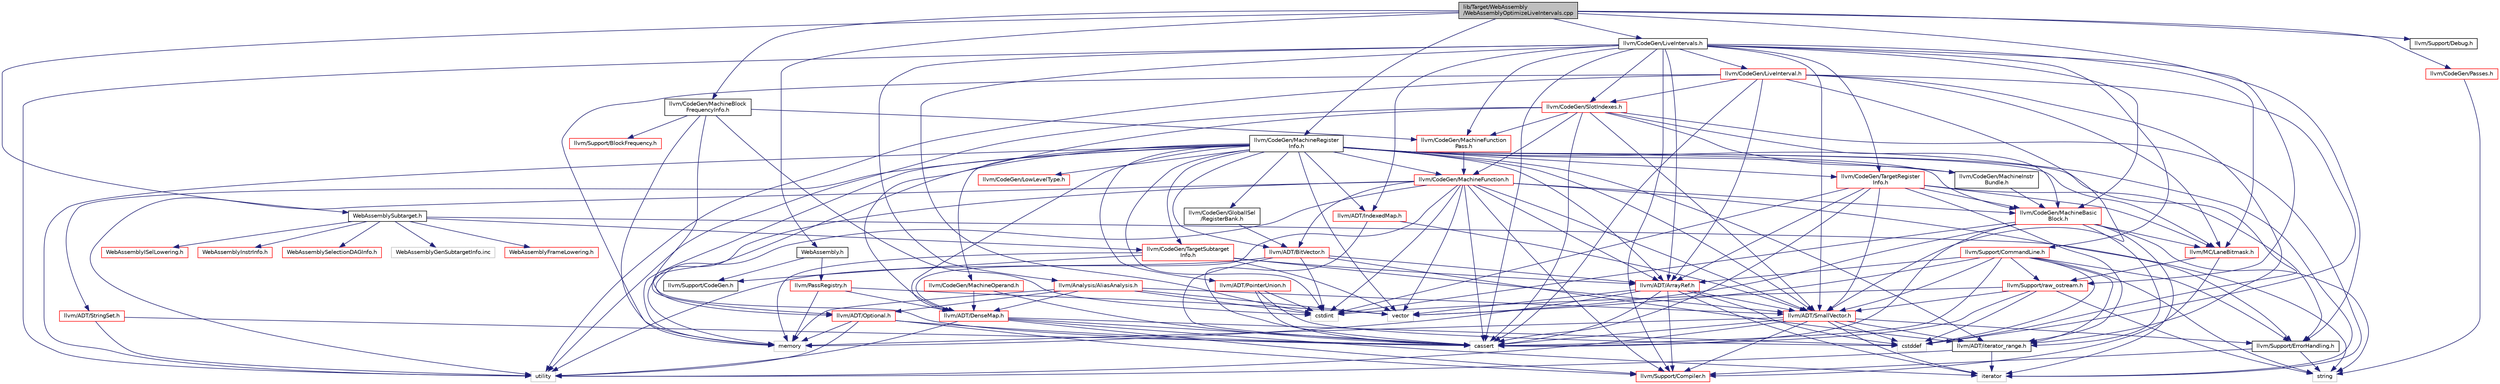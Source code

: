 digraph "lib/Target/WebAssembly/WebAssemblyOptimizeLiveIntervals.cpp"
{
 // LATEX_PDF_SIZE
  bgcolor="transparent";
  edge [fontname="Helvetica",fontsize="10",labelfontname="Helvetica",labelfontsize="10"];
  node [fontname="Helvetica",fontsize="10",shape="box"];
  Node1 [label="lib/Target/WebAssembly\l/WebAssemblyOptimizeLiveIntervals.cpp",height=0.2,width=0.4,color="black", fillcolor="grey75", style="filled", fontcolor="black",tooltip="Optimize LiveIntervals for use in a post-RA context."];
  Node1 -> Node2 [color="midnightblue",fontsize="10",style="solid",fontname="Helvetica"];
  Node2 [label="WebAssembly.h",height=0.2,width=0.4,color="black",URL="$WebAssembly_8h.html",tooltip="This file contains the entry points for global functions defined in the LLVM WebAssembly back-end."];
  Node2 -> Node3 [color="midnightblue",fontsize="10",style="solid",fontname="Helvetica"];
  Node3 [label="llvm/PassRegistry.h",height=0.2,width=0.4,color="red",URL="$PassRegistry_8h.html",tooltip=" "];
  Node3 -> Node4 [color="midnightblue",fontsize="10",style="solid",fontname="Helvetica"];
  Node4 [label="llvm/ADT/DenseMap.h",height=0.2,width=0.4,color="red",URL="$DenseMap_8h.html",tooltip=" "];
  Node4 -> Node20 [color="midnightblue",fontsize="10",style="solid",fontname="Helvetica"];
  Node20 [label="llvm/Support/Compiler.h",height=0.2,width=0.4,color="red",URL="$Compiler_8h.html",tooltip=" "];
  Node4 -> Node27 [color="midnightblue",fontsize="10",style="solid",fontname="Helvetica"];
  Node27 [label="cassert",height=0.2,width=0.4,color="grey75",tooltip=" "];
  Node4 -> Node33 [color="midnightblue",fontsize="10",style="solid",fontname="Helvetica"];
  Node33 [label="cstddef",height=0.2,width=0.4,color="grey75",tooltip=" "];
  Node4 -> Node31 [color="midnightblue",fontsize="10",style="solid",fontname="Helvetica"];
  Node31 [label="iterator",height=0.2,width=0.4,color="grey75",tooltip=" "];
  Node4 -> Node26 [color="midnightblue",fontsize="10",style="solid",fontname="Helvetica"];
  Node26 [label="utility",height=0.2,width=0.4,color="grey75",tooltip=" "];
  Node3 -> Node28 [color="midnightblue",fontsize="10",style="solid",fontname="Helvetica"];
  Node28 [label="memory",height=0.2,width=0.4,color="grey75",tooltip=" "];
  Node3 -> Node55 [color="midnightblue",fontsize="10",style="solid",fontname="Helvetica"];
  Node55 [label="vector",height=0.2,width=0.4,color="grey75",tooltip=" "];
  Node2 -> Node66 [color="midnightblue",fontsize="10",style="solid",fontname="Helvetica"];
  Node66 [label="llvm/Support/CodeGen.h",height=0.2,width=0.4,color="black",URL="$CodeGen_8h.html",tooltip=" "];
  Node1 -> Node67 [color="midnightblue",fontsize="10",style="solid",fontname="Helvetica"];
  Node67 [label="WebAssemblySubtarget.h",height=0.2,width=0.4,color="black",URL="$WebAssemblySubtarget_8h.html",tooltip="This file declares the WebAssembly-specific subclass of TargetSubtarget."];
  Node67 -> Node68 [color="midnightblue",fontsize="10",style="solid",fontname="Helvetica"];
  Node68 [label="WebAssemblyFrameLowering.h",height=0.2,width=0.4,color="red",URL="$WebAssemblyFrameLowering_8h.html",tooltip="This class implements WebAssembly-specific bits of TargetFrameLowering class."];
  Node67 -> Node197 [color="midnightblue",fontsize="10",style="solid",fontname="Helvetica"];
  Node197 [label="WebAssemblyISelLowering.h",height=0.2,width=0.4,color="red",URL="$WebAssemblyISelLowering_8h.html",tooltip="This file defines the interfaces that WebAssembly uses to lower LLVM code into a selection DAG."];
  Node67 -> Node232 [color="midnightblue",fontsize="10",style="solid",fontname="Helvetica"];
  Node232 [label="WebAssemblyInstrInfo.h",height=0.2,width=0.4,color="red",URL="$WebAssemblyInstrInfo_8h.html",tooltip="This file contains the WebAssembly implementation of the TargetInstrInfo class."];
  Node67 -> Node261 [color="midnightblue",fontsize="10",style="solid",fontname="Helvetica"];
  Node261 [label="WebAssemblySelectionDAGInfo.h",height=0.2,width=0.4,color="red",URL="$WebAssemblySelectionDAGInfo_8h.html",tooltip="This file defines the WebAssembly subclass for SelectionDAGTargetInfo."];
  Node67 -> Node242 [color="midnightblue",fontsize="10",style="solid",fontname="Helvetica"];
  Node242 [label="llvm/CodeGen/TargetSubtarget\lInfo.h",height=0.2,width=0.4,color="red",URL="$TargetSubtargetInfo_8h.html",tooltip=" "];
  Node242 -> Node6 [color="midnightblue",fontsize="10",style="solid",fontname="Helvetica"];
  Node6 [label="llvm/ADT/ArrayRef.h",height=0.2,width=0.4,color="red",URL="$ArrayRef_8h.html",tooltip=" "];
  Node6 -> Node29 [color="midnightblue",fontsize="10",style="solid",fontname="Helvetica"];
  Node29 [label="llvm/ADT/SmallVector.h",height=0.2,width=0.4,color="red",URL="$SmallVector_8h.html",tooltip=" "];
  Node29 -> Node30 [color="midnightblue",fontsize="10",style="solid",fontname="Helvetica"];
  Node30 [label="llvm/ADT/iterator_range.h",height=0.2,width=0.4,color="black",URL="$iterator__range_8h.html",tooltip="This provides a very simple, boring adaptor for a begin and end iterator into a range type."];
  Node30 -> Node31 [color="midnightblue",fontsize="10",style="solid",fontname="Helvetica"];
  Node30 -> Node26 [color="midnightblue",fontsize="10",style="solid",fontname="Helvetica"];
  Node29 -> Node20 [color="midnightblue",fontsize="10",style="solid",fontname="Helvetica"];
  Node29 -> Node41 [color="midnightblue",fontsize="10",style="solid",fontname="Helvetica"];
  Node41 [label="llvm/Support/ErrorHandling.h",height=0.2,width=0.4,color="black",URL="$llvm_2Support_2ErrorHandling_8h.html",tooltip=" "];
  Node41 -> Node20 [color="midnightblue",fontsize="10",style="solid",fontname="Helvetica"];
  Node41 -> Node42 [color="midnightblue",fontsize="10",style="solid",fontname="Helvetica"];
  Node42 [label="string",height=0.2,width=0.4,color="grey75",tooltip=" "];
  Node29 -> Node27 [color="midnightblue",fontsize="10",style="solid",fontname="Helvetica"];
  Node29 -> Node33 [color="midnightblue",fontsize="10",style="solid",fontname="Helvetica"];
  Node29 -> Node31 [color="midnightblue",fontsize="10",style="solid",fontname="Helvetica"];
  Node29 -> Node28 [color="midnightblue",fontsize="10",style="solid",fontname="Helvetica"];
  Node29 -> Node26 [color="midnightblue",fontsize="10",style="solid",fontname="Helvetica"];
  Node6 -> Node20 [color="midnightblue",fontsize="10",style="solid",fontname="Helvetica"];
  Node6 -> Node27 [color="midnightblue",fontsize="10",style="solid",fontname="Helvetica"];
  Node6 -> Node33 [color="midnightblue",fontsize="10",style="solid",fontname="Helvetica"];
  Node6 -> Node31 [color="midnightblue",fontsize="10",style="solid",fontname="Helvetica"];
  Node6 -> Node28 [color="midnightblue",fontsize="10",style="solid",fontname="Helvetica"];
  Node6 -> Node55 [color="midnightblue",fontsize="10",style="solid",fontname="Helvetica"];
  Node242 -> Node29 [color="midnightblue",fontsize="10",style="solid",fontname="Helvetica"];
  Node242 -> Node66 [color="midnightblue",fontsize="10",style="solid",fontname="Helvetica"];
  Node242 -> Node28 [color="midnightblue",fontsize="10",style="solid",fontname="Helvetica"];
  Node242 -> Node55 [color="midnightblue",fontsize="10",style="solid",fontname="Helvetica"];
  Node67 -> Node42 [color="midnightblue",fontsize="10",style="solid",fontname="Helvetica"];
  Node67 -> Node263 [color="midnightblue",fontsize="10",style="solid",fontname="Helvetica"];
  Node263 [label="WebAssemblyGenSubtargetInfo.inc",height=0.2,width=0.4,color="grey75",tooltip=" "];
  Node1 -> Node264 [color="midnightblue",fontsize="10",style="solid",fontname="Helvetica"];
  Node264 [label="llvm/CodeGen/LiveIntervals.h",height=0.2,width=0.4,color="black",URL="$LiveIntervals_8h.html",tooltip=" "];
  Node264 -> Node6 [color="midnightblue",fontsize="10",style="solid",fontname="Helvetica"];
  Node264 -> Node215 [color="midnightblue",fontsize="10",style="solid",fontname="Helvetica"];
  Node215 [label="llvm/ADT/IndexedMap.h",height=0.2,width=0.4,color="red",URL="$IndexedMap_8h.html",tooltip=" "];
  Node215 -> Node29 [color="midnightblue",fontsize="10",style="solid",fontname="Helvetica"];
  Node215 -> Node27 [color="midnightblue",fontsize="10",style="solid",fontname="Helvetica"];
  Node264 -> Node29 [color="midnightblue",fontsize="10",style="solid",fontname="Helvetica"];
  Node264 -> Node83 [color="midnightblue",fontsize="10",style="solid",fontname="Helvetica"];
  Node83 [label="llvm/Analysis/AliasAnalysis.h",height=0.2,width=0.4,color="red",URL="$AliasAnalysis_8h.html",tooltip=" "];
  Node83 -> Node4 [color="midnightblue",fontsize="10",style="solid",fontname="Helvetica"];
  Node83 -> Node18 [color="midnightblue",fontsize="10",style="solid",fontname="Helvetica"];
  Node18 [label="llvm/ADT/Optional.h",height=0.2,width=0.4,color="red",URL="$Optional_8h.html",tooltip=" "];
  Node18 -> Node20 [color="midnightblue",fontsize="10",style="solid",fontname="Helvetica"];
  Node18 -> Node27 [color="midnightblue",fontsize="10",style="solid",fontname="Helvetica"];
  Node18 -> Node28 [color="midnightblue",fontsize="10",style="solid",fontname="Helvetica"];
  Node18 -> Node26 [color="midnightblue",fontsize="10",style="solid",fontname="Helvetica"];
  Node83 -> Node29 [color="midnightblue",fontsize="10",style="solid",fontname="Helvetica"];
  Node83 -> Node47 [color="midnightblue",fontsize="10",style="solid",fontname="Helvetica"];
  Node47 [label="cstdint",height=0.2,width=0.4,color="grey75",tooltip=" "];
  Node83 -> Node28 [color="midnightblue",fontsize="10",style="solid",fontname="Helvetica"];
  Node83 -> Node55 [color="midnightblue",fontsize="10",style="solid",fontname="Helvetica"];
  Node264 -> Node265 [color="midnightblue",fontsize="10",style="solid",fontname="Helvetica"];
  Node265 [label="llvm/CodeGen/LiveInterval.h",height=0.2,width=0.4,color="red",URL="$LiveInterval_8h.html",tooltip=" "];
  Node265 -> Node6 [color="midnightblue",fontsize="10",style="solid",fontname="Helvetica"];
  Node265 -> Node29 [color="midnightblue",fontsize="10",style="solid",fontname="Helvetica"];
  Node265 -> Node30 [color="midnightblue",fontsize="10",style="solid",fontname="Helvetica"];
  Node265 -> Node267 [color="midnightblue",fontsize="10",style="solid",fontname="Helvetica"];
  Node267 [label="llvm/CodeGen/SlotIndexes.h",height=0.2,width=0.4,color="red",URL="$SlotIndexes_8h.html",tooltip=" "];
  Node267 -> Node4 [color="midnightblue",fontsize="10",style="solid",fontname="Helvetica"];
  Node267 -> Node29 [color="midnightblue",fontsize="10",style="solid",fontname="Helvetica"];
  Node267 -> Node70 [color="midnightblue",fontsize="10",style="solid",fontname="Helvetica"];
  Node70 [label="llvm/CodeGen/MachineBasic\lBlock.h",height=0.2,width=0.4,color="red",URL="$MachineBasicBlock_8h.html",tooltip=" "];
  Node70 -> Node30 [color="midnightblue",fontsize="10",style="solid",fontname="Helvetica"];
  Node70 -> Node183 [color="midnightblue",fontsize="10",style="solid",fontname="Helvetica"];
  Node183 [label="llvm/MC/LaneBitmask.h",height=0.2,width=0.4,color="red",URL="$LaneBitmask_8h.html",tooltip="A common definition of LaneBitmask for use in TableGen and CodeGen."];
  Node183 -> Node20 [color="midnightblue",fontsize="10",style="solid",fontname="Helvetica"];
  Node183 -> Node110 [color="midnightblue",fontsize="10",style="solid",fontname="Helvetica"];
  Node110 [label="llvm/Support/raw_ostream.h",height=0.2,width=0.4,color="red",URL="$raw__ostream_8h.html",tooltip=" "];
  Node110 -> Node29 [color="midnightblue",fontsize="10",style="solid",fontname="Helvetica"];
  Node110 -> Node27 [color="midnightblue",fontsize="10",style="solid",fontname="Helvetica"];
  Node110 -> Node33 [color="midnightblue",fontsize="10",style="solid",fontname="Helvetica"];
  Node110 -> Node47 [color="midnightblue",fontsize="10",style="solid",fontname="Helvetica"];
  Node110 -> Node42 [color="midnightblue",fontsize="10",style="solid",fontname="Helvetica"];
  Node70 -> Node27 [color="midnightblue",fontsize="10",style="solid",fontname="Helvetica"];
  Node70 -> Node47 [color="midnightblue",fontsize="10",style="solid",fontname="Helvetica"];
  Node70 -> Node31 [color="midnightblue",fontsize="10",style="solid",fontname="Helvetica"];
  Node70 -> Node42 [color="midnightblue",fontsize="10",style="solid",fontname="Helvetica"];
  Node70 -> Node55 [color="midnightblue",fontsize="10",style="solid",fontname="Helvetica"];
  Node267 -> Node218 [color="midnightblue",fontsize="10",style="solid",fontname="Helvetica"];
  Node218 [label="llvm/CodeGen/MachineFunction.h",height=0.2,width=0.4,color="red",URL="$MachineFunction_8h.html",tooltip=" "];
  Node218 -> Node6 [color="midnightblue",fontsize="10",style="solid",fontname="Helvetica"];
  Node218 -> Node214 [color="midnightblue",fontsize="10",style="solid",fontname="Helvetica"];
  Node214 [label="llvm/ADT/BitVector.h",height=0.2,width=0.4,color="red",URL="$BitVector_8h.html",tooltip=" "];
  Node214 -> Node6 [color="midnightblue",fontsize="10",style="solid",fontname="Helvetica"];
  Node214 -> Node30 [color="midnightblue",fontsize="10",style="solid",fontname="Helvetica"];
  Node214 -> Node27 [color="midnightblue",fontsize="10",style="solid",fontname="Helvetica"];
  Node214 -> Node47 [color="midnightblue",fontsize="10",style="solid",fontname="Helvetica"];
  Node214 -> Node26 [color="midnightblue",fontsize="10",style="solid",fontname="Helvetica"];
  Node218 -> Node4 [color="midnightblue",fontsize="10",style="solid",fontname="Helvetica"];
  Node218 -> Node18 [color="midnightblue",fontsize="10",style="solid",fontname="Helvetica"];
  Node218 -> Node29 [color="midnightblue",fontsize="10",style="solid",fontname="Helvetica"];
  Node218 -> Node70 [color="midnightblue",fontsize="10",style="solid",fontname="Helvetica"];
  Node218 -> Node20 [color="midnightblue",fontsize="10",style="solid",fontname="Helvetica"];
  Node218 -> Node41 [color="midnightblue",fontsize="10",style="solid",fontname="Helvetica"];
  Node218 -> Node27 [color="midnightblue",fontsize="10",style="solid",fontname="Helvetica"];
  Node218 -> Node47 [color="midnightblue",fontsize="10",style="solid",fontname="Helvetica"];
  Node218 -> Node28 [color="midnightblue",fontsize="10",style="solid",fontname="Helvetica"];
  Node218 -> Node26 [color="midnightblue",fontsize="10",style="solid",fontname="Helvetica"];
  Node218 -> Node55 [color="midnightblue",fontsize="10",style="solid",fontname="Helvetica"];
  Node267 -> Node254 [color="midnightblue",fontsize="10",style="solid",fontname="Helvetica"];
  Node254 [label="llvm/CodeGen/MachineFunction\lPass.h",height=0.2,width=0.4,color="red",URL="$MachineFunctionPass_8h.html",tooltip=" "];
  Node254 -> Node218 [color="midnightblue",fontsize="10",style="solid",fontname="Helvetica"];
  Node267 -> Node241 [color="midnightblue",fontsize="10",style="solid",fontname="Helvetica"];
  Node241 [label="llvm/CodeGen/MachineInstr\lBundle.h",height=0.2,width=0.4,color="black",URL="$MachineInstrBundle_8h.html",tooltip=" "];
  Node241 -> Node70 [color="midnightblue",fontsize="10",style="solid",fontname="Helvetica"];
  Node267 -> Node27 [color="midnightblue",fontsize="10",style="solid",fontname="Helvetica"];
  Node267 -> Node31 [color="midnightblue",fontsize="10",style="solid",fontname="Helvetica"];
  Node267 -> Node26 [color="midnightblue",fontsize="10",style="solid",fontname="Helvetica"];
  Node265 -> Node183 [color="midnightblue",fontsize="10",style="solid",fontname="Helvetica"];
  Node265 -> Node27 [color="midnightblue",fontsize="10",style="solid",fontname="Helvetica"];
  Node265 -> Node33 [color="midnightblue",fontsize="10",style="solid",fontname="Helvetica"];
  Node265 -> Node28 [color="midnightblue",fontsize="10",style="solid",fontname="Helvetica"];
  Node265 -> Node26 [color="midnightblue",fontsize="10",style="solid",fontname="Helvetica"];
  Node264 -> Node70 [color="midnightblue",fontsize="10",style="solid",fontname="Helvetica"];
  Node264 -> Node254 [color="midnightblue",fontsize="10",style="solid",fontname="Helvetica"];
  Node264 -> Node267 [color="midnightblue",fontsize="10",style="solid",fontname="Helvetica"];
  Node264 -> Node216 [color="midnightblue",fontsize="10",style="solid",fontname="Helvetica"];
  Node216 [label="llvm/CodeGen/TargetRegister\lInfo.h",height=0.2,width=0.4,color="red",URL="$TargetRegisterInfo_8h.html",tooltip=" "];
  Node216 -> Node6 [color="midnightblue",fontsize="10",style="solid",fontname="Helvetica"];
  Node216 -> Node29 [color="midnightblue",fontsize="10",style="solid",fontname="Helvetica"];
  Node216 -> Node30 [color="midnightblue",fontsize="10",style="solid",fontname="Helvetica"];
  Node216 -> Node70 [color="midnightblue",fontsize="10",style="solid",fontname="Helvetica"];
  Node216 -> Node183 [color="midnightblue",fontsize="10",style="solid",fontname="Helvetica"];
  Node216 -> Node41 [color="midnightblue",fontsize="10",style="solid",fontname="Helvetica"];
  Node216 -> Node27 [color="midnightblue",fontsize="10",style="solid",fontname="Helvetica"];
  Node216 -> Node47 [color="midnightblue",fontsize="10",style="solid",fontname="Helvetica"];
  Node264 -> Node183 [color="midnightblue",fontsize="10",style="solid",fontname="Helvetica"];
  Node264 -> Node106 [color="midnightblue",fontsize="10",style="solid",fontname="Helvetica"];
  Node106 [label="llvm/Support/CommandLine.h",height=0.2,width=0.4,color="red",URL="$CommandLine_8h.html",tooltip=" "];
  Node106 -> Node6 [color="midnightblue",fontsize="10",style="solid",fontname="Helvetica"];
  Node106 -> Node29 [color="midnightblue",fontsize="10",style="solid",fontname="Helvetica"];
  Node106 -> Node30 [color="midnightblue",fontsize="10",style="solid",fontname="Helvetica"];
  Node106 -> Node41 [color="midnightblue",fontsize="10",style="solid",fontname="Helvetica"];
  Node106 -> Node110 [color="midnightblue",fontsize="10",style="solid",fontname="Helvetica"];
  Node106 -> Node27 [color="midnightblue",fontsize="10",style="solid",fontname="Helvetica"];
  Node106 -> Node33 [color="midnightblue",fontsize="10",style="solid",fontname="Helvetica"];
  Node106 -> Node42 [color="midnightblue",fontsize="10",style="solid",fontname="Helvetica"];
  Node106 -> Node55 [color="midnightblue",fontsize="10",style="solid",fontname="Helvetica"];
  Node264 -> Node20 [color="midnightblue",fontsize="10",style="solid",fontname="Helvetica"];
  Node264 -> Node41 [color="midnightblue",fontsize="10",style="solid",fontname="Helvetica"];
  Node264 -> Node27 [color="midnightblue",fontsize="10",style="solid",fontname="Helvetica"];
  Node264 -> Node47 [color="midnightblue",fontsize="10",style="solid",fontname="Helvetica"];
  Node264 -> Node26 [color="midnightblue",fontsize="10",style="solid",fontname="Helvetica"];
  Node1 -> Node269 [color="midnightblue",fontsize="10",style="solid",fontname="Helvetica"];
  Node269 [label="llvm/CodeGen/MachineBlock\lFrequencyInfo.h",height=0.2,width=0.4,color="black",URL="$MachineBlockFrequencyInfo_8h.html",tooltip=" "];
  Node269 -> Node18 [color="midnightblue",fontsize="10",style="solid",fontname="Helvetica"];
  Node269 -> Node254 [color="midnightblue",fontsize="10",style="solid",fontname="Helvetica"];
  Node269 -> Node270 [color="midnightblue",fontsize="10",style="solid",fontname="Helvetica"];
  Node270 [label="llvm/Support/BlockFrequency.h",height=0.2,width=0.4,color="red",URL="$BlockFrequency_8h.html",tooltip=" "];
  Node269 -> Node47 [color="midnightblue",fontsize="10",style="solid",fontname="Helvetica"];
  Node269 -> Node28 [color="midnightblue",fontsize="10",style="solid",fontname="Helvetica"];
  Node1 -> Node237 [color="midnightblue",fontsize="10",style="solid",fontname="Helvetica"];
  Node237 [label="llvm/CodeGen/MachineRegister\lInfo.h",height=0.2,width=0.4,color="black",URL="$MachineRegisterInfo_8h.html",tooltip=" "];
  Node237 -> Node6 [color="midnightblue",fontsize="10",style="solid",fontname="Helvetica"];
  Node237 -> Node214 [color="midnightblue",fontsize="10",style="solid",fontname="Helvetica"];
  Node237 -> Node4 [color="midnightblue",fontsize="10",style="solid",fontname="Helvetica"];
  Node237 -> Node215 [color="midnightblue",fontsize="10",style="solid",fontname="Helvetica"];
  Node237 -> Node97 [color="midnightblue",fontsize="10",style="solid",fontname="Helvetica"];
  Node97 [label="llvm/ADT/PointerUnion.h",height=0.2,width=0.4,color="red",URL="$PointerUnion_8h.html",tooltip=" "];
  Node97 -> Node27 [color="midnightblue",fontsize="10",style="solid",fontname="Helvetica"];
  Node97 -> Node33 [color="midnightblue",fontsize="10",style="solid",fontname="Helvetica"];
  Node97 -> Node47 [color="midnightblue",fontsize="10",style="solid",fontname="Helvetica"];
  Node237 -> Node29 [color="midnightblue",fontsize="10",style="solid",fontname="Helvetica"];
  Node237 -> Node238 [color="midnightblue",fontsize="10",style="solid",fontname="Helvetica"];
  Node238 [label="llvm/ADT/StringSet.h",height=0.2,width=0.4,color="red",URL="$StringSet_8h.html",tooltip=" "];
  Node238 -> Node27 [color="midnightblue",fontsize="10",style="solid",fontname="Helvetica"];
  Node238 -> Node26 [color="midnightblue",fontsize="10",style="solid",fontname="Helvetica"];
  Node237 -> Node30 [color="midnightblue",fontsize="10",style="solid",fontname="Helvetica"];
  Node237 -> Node239 [color="midnightblue",fontsize="10",style="solid",fontname="Helvetica"];
  Node239 [label="llvm/CodeGen/GlobalISel\l/RegisterBank.h",height=0.2,width=0.4,color="black",URL="$RegisterBank_8h.html",tooltip=" "];
  Node239 -> Node214 [color="midnightblue",fontsize="10",style="solid",fontname="Helvetica"];
  Node237 -> Node240 [color="midnightblue",fontsize="10",style="solid",fontname="Helvetica"];
  Node240 [label="llvm/CodeGen/LowLevelType.h",height=0.2,width=0.4,color="red",URL="$LowLevelType_8h.html",tooltip=" "];
  Node237 -> Node70 [color="midnightblue",fontsize="10",style="solid",fontname="Helvetica"];
  Node237 -> Node218 [color="midnightblue",fontsize="10",style="solid",fontname="Helvetica"];
  Node237 -> Node241 [color="midnightblue",fontsize="10",style="solid",fontname="Helvetica"];
  Node237 -> Node165 [color="midnightblue",fontsize="10",style="solid",fontname="Helvetica"];
  Node165 [label="llvm/CodeGen/MachineOperand.h",height=0.2,width=0.4,color="red",URL="$MachineOperand_8h.html",tooltip=" "];
  Node165 -> Node4 [color="midnightblue",fontsize="10",style="solid",fontname="Helvetica"];
  Node165 -> Node27 [color="midnightblue",fontsize="10",style="solid",fontname="Helvetica"];
  Node237 -> Node216 [color="midnightblue",fontsize="10",style="solid",fontname="Helvetica"];
  Node237 -> Node242 [color="midnightblue",fontsize="10",style="solid",fontname="Helvetica"];
  Node237 -> Node183 [color="midnightblue",fontsize="10",style="solid",fontname="Helvetica"];
  Node237 -> Node27 [color="midnightblue",fontsize="10",style="solid",fontname="Helvetica"];
  Node237 -> Node33 [color="midnightblue",fontsize="10",style="solid",fontname="Helvetica"];
  Node237 -> Node47 [color="midnightblue",fontsize="10",style="solid",fontname="Helvetica"];
  Node237 -> Node31 [color="midnightblue",fontsize="10",style="solid",fontname="Helvetica"];
  Node237 -> Node28 [color="midnightblue",fontsize="10",style="solid",fontname="Helvetica"];
  Node237 -> Node26 [color="midnightblue",fontsize="10",style="solid",fontname="Helvetica"];
  Node237 -> Node55 [color="midnightblue",fontsize="10",style="solid",fontname="Helvetica"];
  Node1 -> Node247 [color="midnightblue",fontsize="10",style="solid",fontname="Helvetica"];
  Node247 [label="llvm/CodeGen/Passes.h",height=0.2,width=0.4,color="red",URL="$CodeGen_2Passes_8h.html",tooltip=" "];
  Node247 -> Node42 [color="midnightblue",fontsize="10",style="solid",fontname="Helvetica"];
  Node1 -> Node155 [color="midnightblue",fontsize="10",style="solid",fontname="Helvetica"];
  Node155 [label="llvm/Support/Debug.h",height=0.2,width=0.4,color="black",URL="$Debug_8h.html",tooltip=" "];
  Node1 -> Node110 [color="midnightblue",fontsize="10",style="solid",fontname="Helvetica"];
}

